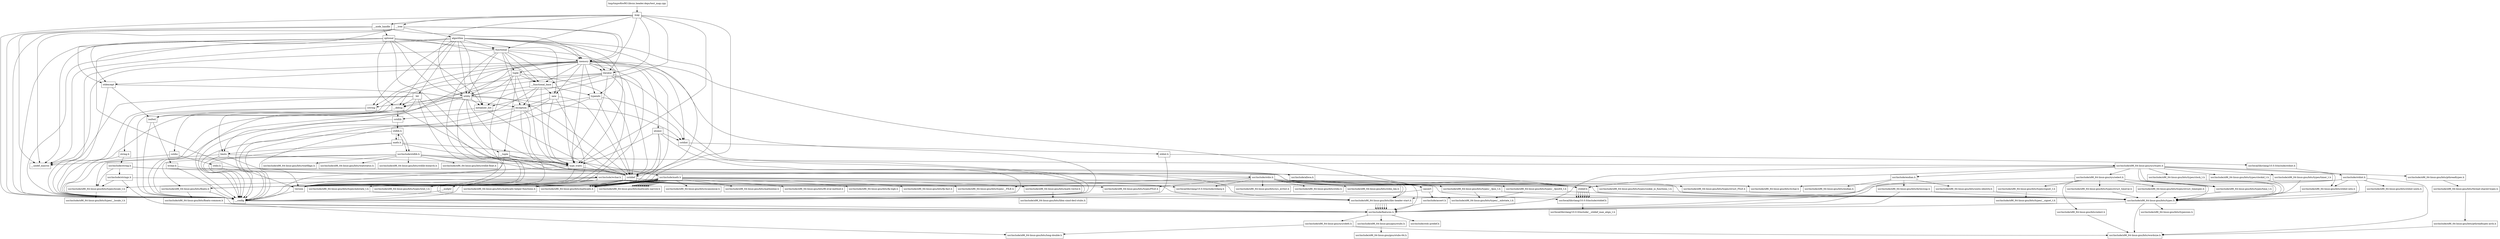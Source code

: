digraph "dependencies" {
  header_1 [ shape="box", label="map"];
  header_0 [ shape="box", label="tmp/tmpw8iwRO.libcxx.header.deps/test_map.cpp"];
  header_2 [ shape="box", label="__config"];
  header_3 [ shape="box", label="usr/include/features.h"];
  header_4 [ shape="box", label="usr/include/stdc-predef.h"];
  header_5 [ shape="box", label="usr/include/x86_64-linux-gnu/sys/cdefs.h"];
  header_6 [ shape="box", label="usr/include/x86_64-linux-gnu/bits/wordsize.h"];
  header_7 [ shape="box", label="usr/include/x86_64-linux-gnu/bits/long-double.h"];
  header_8 [ shape="box", label="usr/include/x86_64-linux-gnu/gnu/stubs.h"];
  header_9 [ shape="box", label="usr/include/x86_64-linux-gnu/gnu/stubs-64.h"];
  header_11 [ shape="box", label="__tree"];
  header_12 [ shape="box", label="iterator"];
  header_13 [ shape="box", label="iosfwd"];
  header_14 [ shape="box", label="wchar.h"];
  header_15 [ shape="box", label="usr/include/wchar.h"];
  header_16 [ shape="box", label="usr/include/x86_64-linux-gnu/bits/libc-header-start.h"];
  header_17 [ shape="box", label="usr/include/x86_64-linux-gnu/bits/floatn.h"];
  header_18 [ shape="box", label="usr/include/x86_64-linux-gnu/bits/floatn-common.h"];
  header_19 [ shape="box", label="stddef.h"];
  header_20 [ shape="box", label="usr/local/lib/clang/10.0.0/include/stddef.h"];
  header_21 [ shape="box", label="usr/local/lib/clang/10.0.0/include/stdarg.h"];
  header_22 [ shape="box", label="usr/include/x86_64-linux-gnu/bits/wchar.h"];
  header_23 [ shape="box", label="usr/include/x86_64-linux-gnu/bits/types/wint_t.h"];
  header_24 [ shape="box", label="usr/include/x86_64-linux-gnu/bits/types/mbstate_t.h"];
  header_25 [ shape="box", label="usr/include/x86_64-linux-gnu/bits/types/__mbstate_t.h"];
  header_26 [ shape="box", label="usr/include/x86_64-linux-gnu/bits/types/__FILE.h"];
  header_27 [ shape="box", label="usr/include/x86_64-linux-gnu/bits/types/FILE.h"];
  header_28 [ shape="box", label="usr/include/x86_64-linux-gnu/bits/types/locale_t.h"];
  header_29 [ shape="box", label="usr/include/x86_64-linux-gnu/bits/types/__locale_t.h"];
  header_30 [ shape="box", label="__functional_base"];
  header_31 [ shape="box", label="type_traits"];
  header_32 [ shape="box", label="cstddef"];
  header_33 [ shape="box", label="version"];
  header_34 [ shape="box", label="usr/local/lib/clang/10.0.0/include/__stddef_max_align_t.h"];
  header_35 [ shape="box", label="__nullptr"];
  header_36 [ shape="box", label="typeinfo"];
  header_37 [ shape="box", label="exception"];
  header_38 [ shape="box", label="cstdlib"];
  header_39 [ shape="box", label="stdlib.h"];
  header_40 [ shape="box", label="usr/include/stdlib.h"];
  header_41 [ shape="box", label="usr/include/x86_64-linux-gnu/bits/waitflags.h"];
  header_42 [ shape="box", label="usr/include/x86_64-linux-gnu/bits/waitstatus.h"];
  header_43 [ shape="box", label="usr/include/x86_64-linux-gnu/sys/types.h"];
  header_44 [ shape="box", label="usr/include/x86_64-linux-gnu/bits/types.h"];
  header_45 [ shape="box", label="usr/include/x86_64-linux-gnu/bits/typesizes.h"];
  header_46 [ shape="box", label="usr/include/x86_64-linux-gnu/bits/types/clock_t.h"];
  header_47 [ shape="box", label="usr/include/x86_64-linux-gnu/bits/types/clockid_t.h"];
  header_48 [ shape="box", label="usr/include/x86_64-linux-gnu/bits/types/time_t.h"];
  header_49 [ shape="box", label="usr/include/x86_64-linux-gnu/bits/types/timer_t.h"];
  header_50 [ shape="box", label="usr/include/x86_64-linux-gnu/bits/stdint-intn.h"];
  header_51 [ shape="box", label="usr/include/endian.h"];
  header_52 [ shape="box", label="usr/include/x86_64-linux-gnu/bits/endian.h"];
  header_53 [ shape="box", label="usr/include/x86_64-linux-gnu/bits/byteswap.h"];
  header_54 [ shape="box", label="usr/include/x86_64-linux-gnu/bits/uintn-identity.h"];
  header_55 [ shape="box", label="usr/include/x86_64-linux-gnu/sys/select.h"];
  header_56 [ shape="box", label="usr/include/x86_64-linux-gnu/bits/select.h"];
  header_57 [ shape="box", label="usr/include/x86_64-linux-gnu/bits/types/sigset_t.h"];
  header_58 [ shape="box", label="usr/include/x86_64-linux-gnu/bits/types/__sigset_t.h"];
  header_59 [ shape="box", label="usr/include/x86_64-linux-gnu/bits/types/struct_timeval.h"];
  header_60 [ shape="box", label="usr/include/x86_64-linux-gnu/bits/types/struct_timespec.h"];
  header_61 [ shape="box", label="usr/include/x86_64-linux-gnu/bits/pthreadtypes.h"];
  header_62 [ shape="box", label="usr/include/x86_64-linux-gnu/bits/thread-shared-types.h"];
  header_63 [ shape="box", label="usr/include/x86_64-linux-gnu/bits/pthreadtypes-arch.h"];
  header_64 [ shape="box", label="usr/include/alloca.h"];
  header_65 [ shape="box", label="usr/include/x86_64-linux-gnu/bits/stdlib-bsearch.h"];
  header_66 [ shape="box", label="usr/include/x86_64-linux-gnu/bits/stdlib-float.h"];
  header_67 [ shape="box", label="math.h"];
  header_68 [ shape="box", label="usr/include/math.h"];
  header_69 [ shape="box", label="usr/include/x86_64-linux-gnu/bits/math-vector.h"];
  header_70 [ shape="box", label="usr/include/x86_64-linux-gnu/bits/libm-simd-decl-stubs.h"];
  header_71 [ shape="box", label="usr/include/x86_64-linux-gnu/bits/flt-eval-method.h"];
  header_72 [ shape="box", label="usr/include/x86_64-linux-gnu/bits/fp-logb.h"];
  header_73 [ shape="box", label="usr/include/x86_64-linux-gnu/bits/fp-fast.h"];
  header_74 [ shape="box", label="usr/include/x86_64-linux-gnu/bits/mathcalls-helper-functions.h"];
  header_75 [ shape="box", label="usr/include/x86_64-linux-gnu/bits/mathcalls.h"];
  header_76 [ shape="box", label="usr/include/x86_64-linux-gnu/bits/mathcalls-narrow.h"];
  header_77 [ shape="box", label="usr/include/x86_64-linux-gnu/bits/iscanonical.h"];
  header_78 [ shape="box", label="usr/include/x86_64-linux-gnu/bits/mathinline.h"];
  header_79 [ shape="box", label="limits"];
  header_80 [ shape="box", label="__undef_macros"];
  header_81 [ shape="box", label="cstdint"];
  header_82 [ shape="box", label="stdint.h"];
  header_83 [ shape="box", label="usr/local/lib/clang/10.0.0/include/stdint.h"];
  header_84 [ shape="box", label="usr/include/stdint.h"];
  header_85 [ shape="box", label="usr/include/x86_64-linux-gnu/bits/stdint-uintn.h"];
  header_86 [ shape="box", label="new"];
  header_87 [ shape="box", label="utility"];
  header_88 [ shape="box", label="__tuple"];
  header_89 [ shape="box", label="initializer_list"];
  header_90 [ shape="box", label="cstring"];
  header_91 [ shape="box", label="string.h"];
  header_92 [ shape="box", label="usr/include/string.h"];
  header_93 [ shape="box", label="usr/include/strings.h"];
  header_94 [ shape="box", label="__debug"];
  header_95 [ shape="box", label="cstdio"];
  header_96 [ shape="box", label="stdio.h"];
  header_97 [ shape="box", label="usr/include/stdio.h"];
  header_98 [ shape="box", label="usr/include/x86_64-linux-gnu/bits/types/__fpos_t.h"];
  header_99 [ shape="box", label="usr/include/x86_64-linux-gnu/bits/types/__fpos64_t.h"];
  header_100 [ shape="box", label="usr/include/x86_64-linux-gnu/bits/types/struct_FILE.h"];
  header_101 [ shape="box", label="usr/include/x86_64-linux-gnu/bits/types/cookie_io_functions_t.h"];
  header_102 [ shape="box", label="usr/include/x86_64-linux-gnu/bits/stdio_lim.h"];
  header_103 [ shape="box", label="usr/include/x86_64-linux-gnu/bits/sys_errlist.h"];
  header_104 [ shape="box", label="usr/include/x86_64-linux-gnu/bits/stdio.h"];
  header_105 [ shape="box", label="memory"];
  header_106 [ shape="box", label="tuple"];
  header_107 [ shape="box", label="stdexcept"];
  header_108 [ shape="box", label="cassert"];
  header_109 [ shape="box", label="usr/include/assert.h"];
  header_110 [ shape="box", label="atomic"];
  header_111 [ shape="box", label="algorithm"];
  header_112 [ shape="box", label="functional"];
  header_113 [ shape="box", label="bit"];
  header_114 [ shape="box", label="__node_handle"];
  header_115 [ shape="box", label="optional"];
  header_82 -> header_2;
  header_82 -> header_83;
  header_85 -> header_44;
  header_15 -> header_16;
  header_15 -> header_17;
  header_15 -> header_19;
  header_15 -> header_21;
  header_15 -> header_22;
  header_15 -> header_23;
  header_15 -> header_24;
  header_15 -> header_26;
  header_15 -> header_27;
  header_15 -> header_28;
  header_79 -> header_2;
  header_79 -> header_31;
  header_79 -> header_80;
  header_79 -> header_33;
  header_20 -> header_34;
  header_108 -> header_2;
  header_108 -> header_109;
  header_48 -> header_44;
  header_39 -> header_2;
  header_39 -> header_40;
  header_39 -> header_67;
  header_39 -> header_40;
  header_54 -> header_44;
  header_0 -> header_1;
  header_1 -> header_2;
  header_1 -> header_11;
  header_1 -> header_114;
  header_1 -> header_12;
  header_1 -> header_105;
  header_1 -> header_87;
  header_1 -> header_112;
  header_1 -> header_89;
  header_1 -> header_31;
  header_1 -> header_33;
  header_83 -> header_84;
  header_89 -> header_2;
  header_89 -> header_32;
  header_43 -> header_3;
  header_43 -> header_44;
  header_43 -> header_46;
  header_43 -> header_47;
  header_43 -> header_48;
  header_43 -> header_49;
  header_43 -> header_19;
  header_43 -> header_50;
  header_43 -> header_51;
  header_43 -> header_55;
  header_43 -> header_61;
  header_14 -> header_2;
  header_14 -> header_15;
  header_84 -> header_16;
  header_84 -> header_44;
  header_84 -> header_22;
  header_84 -> header_6;
  header_84 -> header_50;
  header_84 -> header_85;
  header_57 -> header_58;
  header_101 -> header_44;
  header_18 -> header_3;
  header_18 -> header_7;
  header_38 -> header_2;
  header_38 -> header_39;
  header_112 -> header_2;
  header_112 -> header_31;
  header_112 -> header_36;
  header_112 -> header_37;
  header_112 -> header_105;
  header_112 -> header_106;
  header_112 -> header_87;
  header_112 -> header_33;
  header_112 -> header_30;
  header_68 -> header_16;
  header_68 -> header_44;
  header_68 -> header_69;
  header_68 -> header_17;
  header_68 -> header_71;
  header_68 -> header_72;
  header_68 -> header_73;
  header_68 -> header_74;
  header_68 -> header_75;
  header_68 -> header_74;
  header_68 -> header_75;
  header_68 -> header_74;
  header_68 -> header_75;
  header_68 -> header_75;
  header_68 -> header_75;
  header_68 -> header_75;
  header_68 -> header_75;
  header_68 -> header_76;
  header_68 -> header_76;
  header_68 -> header_76;
  header_68 -> header_76;
  header_68 -> header_76;
  header_68 -> header_76;
  header_68 -> header_76;
  header_68 -> header_76;
  header_68 -> header_76;
  header_68 -> header_77;
  header_68 -> header_78;
  header_114 -> header_2;
  header_114 -> header_105;
  header_114 -> header_115;
  header_114 -> header_80;
  header_92 -> header_16;
  header_92 -> header_19;
  header_92 -> header_28;
  header_92 -> header_93;
  header_17 -> header_3;
  header_17 -> header_18;
  header_49 -> header_44;
  header_59 -> header_44;
  header_60 -> header_44;
  header_8 -> header_9;
  header_55 -> header_3;
  header_55 -> header_44;
  header_55 -> header_56;
  header_55 -> header_57;
  header_55 -> header_48;
  header_55 -> header_59;
  header_55 -> header_60;
  header_67 -> header_2;
  header_67 -> header_39;
  header_67 -> header_68;
  header_67 -> header_31;
  header_67 -> header_79;
  header_99 -> header_44;
  header_99 -> header_25;
  header_13 -> header_2;
  header_13 -> header_14;
  header_111 -> header_2;
  header_111 -> header_89;
  header_111 -> header_31;
  header_111 -> header_90;
  header_111 -> header_87;
  header_111 -> header_105;
  header_111 -> header_112;
  header_111 -> header_12;
  header_111 -> header_32;
  header_111 -> header_113;
  header_111 -> header_33;
  header_111 -> header_94;
  header_111 -> header_80;
  header_91 -> header_2;
  header_91 -> header_92;
  header_93 -> header_3;
  header_93 -> header_19;
  header_93 -> header_28;
  header_3 -> header_4;
  header_3 -> header_5;
  header_3 -> header_8;
  header_113 -> header_2;
  header_113 -> header_79;
  header_113 -> header_31;
  header_113 -> header_33;
  header_113 -> header_94;
  header_113 -> header_80;
  header_50 -> header_44;
  header_40 -> header_16;
  header_40 -> header_19;
  header_40 -> header_41;
  header_40 -> header_42;
  header_40 -> header_17;
  header_40 -> header_28;
  header_40 -> header_43;
  header_40 -> header_64;
  header_40 -> header_65;
  header_40 -> header_66;
  header_81 -> header_2;
  header_81 -> header_82;
  header_88 -> header_2;
  header_88 -> header_32;
  header_88 -> header_31;
  header_94 -> header_2;
  header_94 -> header_13;
  header_94 -> header_38;
  header_94 -> header_95;
  header_94 -> header_32;
  header_51 -> header_3;
  header_51 -> header_52;
  header_51 -> header_53;
  header_51 -> header_54;
  header_44 -> header_3;
  header_44 -> header_6;
  header_44 -> header_45;
  header_63 -> header_6;
  header_69 -> header_70;
  header_61 -> header_62;
  header_95 -> header_2;
  header_95 -> header_96;
  header_109 -> header_3;
  header_96 -> header_2;
  header_96 -> header_97;
  header_106 -> header_2;
  header_106 -> header_88;
  header_106 -> header_32;
  header_106 -> header_31;
  header_106 -> header_30;
  header_106 -> header_87;
  header_106 -> header_33;
  header_5 -> header_6;
  header_5 -> header_7;
  header_53 -> header_3;
  header_53 -> header_44;
  header_2 -> header_3;
  header_100 -> header_44;
  header_30 -> header_2;
  header_30 -> header_31;
  header_30 -> header_36;
  header_30 -> header_37;
  header_30 -> header_86;
  header_30 -> header_87;
  header_11 -> header_2;
  header_11 -> header_12;
  header_11 -> header_105;
  header_11 -> header_107;
  header_11 -> header_111;
  header_11 -> header_80;
  header_46 -> header_44;
  header_97 -> header_16;
  header_97 -> header_19;
  header_97 -> header_21;
  header_97 -> header_44;
  header_97 -> header_98;
  header_97 -> header_99;
  header_97 -> header_26;
  header_97 -> header_27;
  header_97 -> header_100;
  header_97 -> header_101;
  header_97 -> header_102;
  header_97 -> header_103;
  header_97 -> header_104;
  header_115 -> header_2;
  header_115 -> header_94;
  header_115 -> header_30;
  header_115 -> header_112;
  header_115 -> header_89;
  header_115 -> header_86;
  header_115 -> header_107;
  header_115 -> header_31;
  header_115 -> header_87;
  header_115 -> header_33;
  header_115 -> header_80;
  header_105 -> header_2;
  header_105 -> header_31;
  header_105 -> header_36;
  header_105 -> header_32;
  header_105 -> header_81;
  header_105 -> header_86;
  header_105 -> header_87;
  header_105 -> header_79;
  header_105 -> header_12;
  header_105 -> header_30;
  header_105 -> header_13;
  header_105 -> header_106;
  header_105 -> header_107;
  header_105 -> header_90;
  header_105 -> header_108;
  header_105 -> header_110;
  header_105 -> header_33;
  header_105 -> header_80;
  header_28 -> header_29;
  header_107 -> header_2;
  header_107 -> header_37;
  header_107 -> header_13;
  header_35 -> header_2;
  header_16 -> header_3;
  header_16 -> header_3;
  header_16 -> header_3;
  header_16 -> header_3;
  header_16 -> header_3;
  header_16 -> header_3;
  header_19 -> header_20;
  header_19 -> header_20;
  header_19 -> header_20;
  header_19 -> header_20;
  header_19 -> header_20;
  header_19 -> header_20;
  header_19 -> header_20;
  header_24 -> header_25;
  header_31 -> header_2;
  header_31 -> header_32;
  header_31 -> header_33;
  header_33 -> header_2;
  header_87 -> header_2;
  header_87 -> header_88;
  header_87 -> header_31;
  header_87 -> header_89;
  header_87 -> header_32;
  header_87 -> header_90;
  header_87 -> header_81;
  header_87 -> header_33;
  header_87 -> header_94;
  header_64 -> header_3;
  header_64 -> header_19;
  header_32 -> header_2;
  header_32 -> header_33;
  header_32 -> header_20;
  header_32 -> header_35;
  header_56 -> header_6;
  header_47 -> header_44;
  header_37 -> header_2;
  header_37 -> header_32;
  header_37 -> header_38;
  header_37 -> header_31;
  header_37 -> header_33;
  header_98 -> header_44;
  header_98 -> header_25;
  header_62 -> header_63;
  header_36 -> header_2;
  header_36 -> header_37;
  header_36 -> header_32;
  header_36 -> header_81;
  header_110 -> header_2;
  header_110 -> header_32;
  header_110 -> header_81;
  header_110 -> header_31;
  header_110 -> header_33;
  header_12 -> header_2;
  header_12 -> header_13;
  header_12 -> header_30;
  header_12 -> header_31;
  header_12 -> header_32;
  header_12 -> header_89;
  header_12 -> header_33;
  header_12 -> header_94;
  header_86 -> header_2;
  header_86 -> header_37;
  header_86 -> header_31;
  header_86 -> header_32;
  header_86 -> header_33;
  header_90 -> header_2;
  header_90 -> header_91;
}
